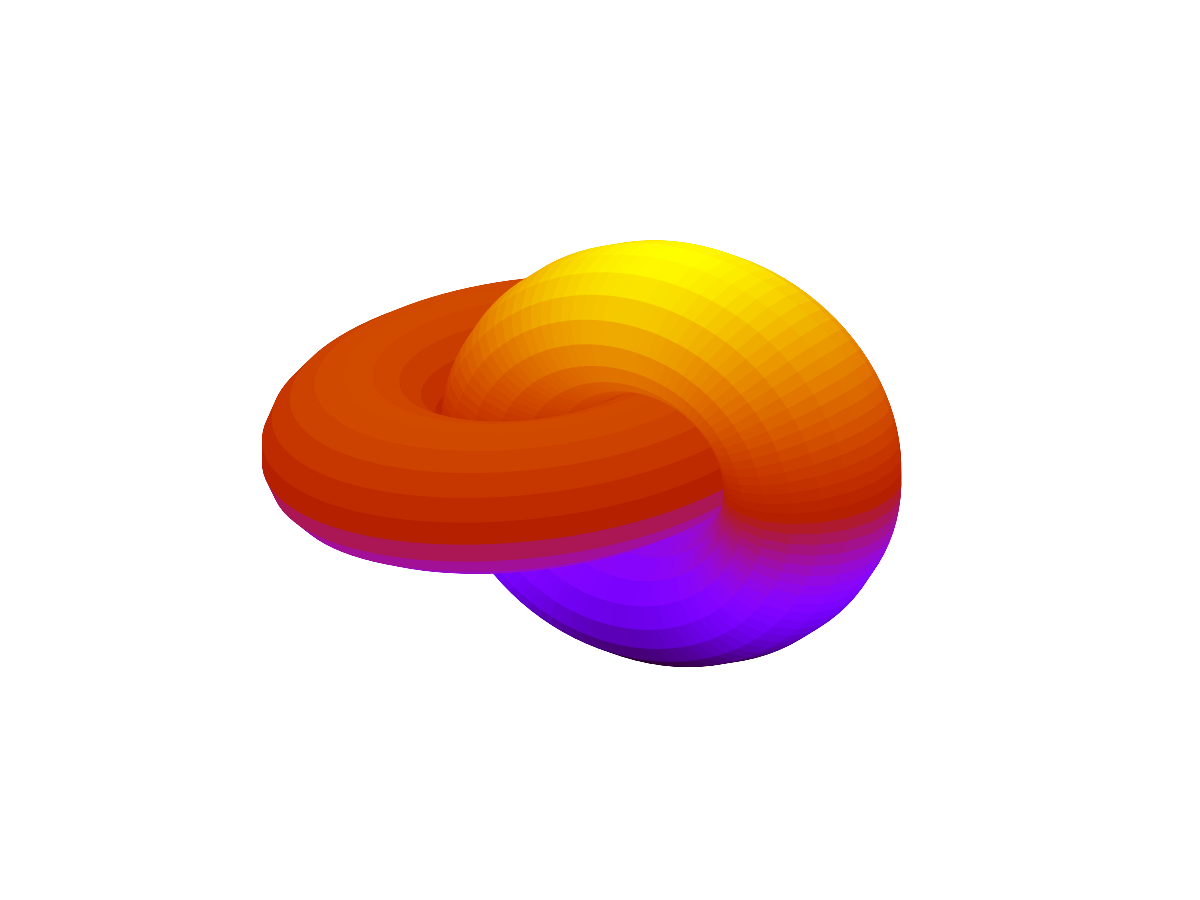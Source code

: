 # set terminal pngcairo enhanced color size 1000, 1077 crop
set terminal pngcairo enhanced transparent size 147, 171 crop
set output 'logo-64x64.png'
set parametric
set urange [-pi:pi]
set vrange [-pi:pi]
set isosamples 50,20

unset key
unset xtics
unset ytics
unset ztics
unset colorbox
unset border

set pm3d depthorder

splot cos(u)+.5*cos(u)*cos(v),sin(u)+.5*sin(u)*cos(v),.5*sin(v) with pm3d, \
      1+cos(u)+.5*cos(u)*cos(v),.5*sin(v),sin(u)+.5*sin(u)*cos(v) with pm3d
